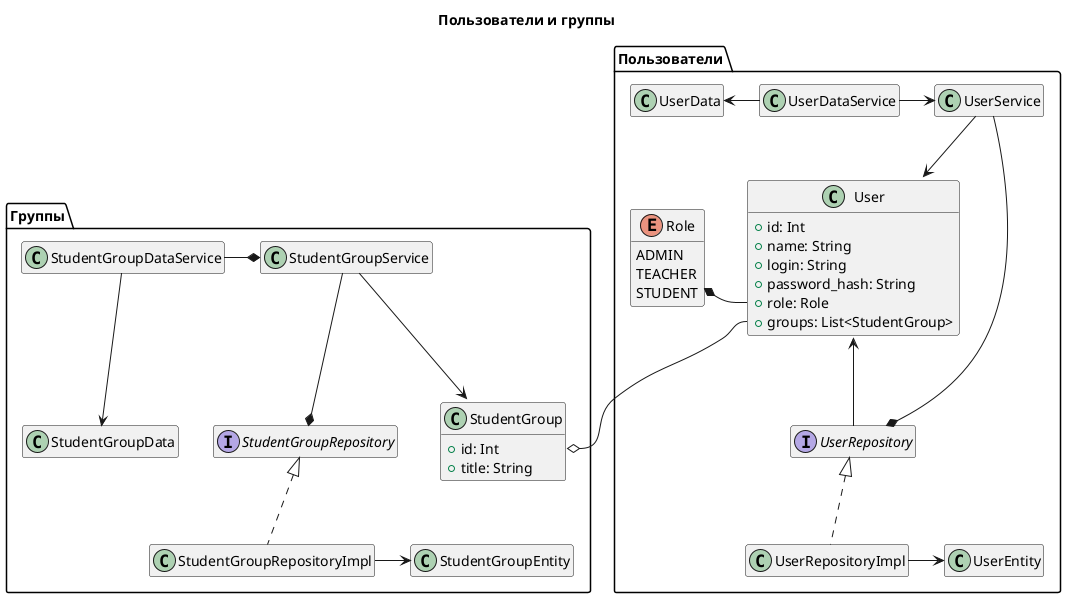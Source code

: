 @startuml

hide empty members
allowmixing

title "Пользователи и группы"

package "Группы" as groups {

    class StudentGroupService
    interface StudentGroupRepository

    class StudentGroup {
        + id: Int
        + title: String
    }


    StudentGroupService --> StudentGroup

    class StudentGroupRepositoryImpl implements StudentGroupRepository
    class StudentGroupEntity
    StudentGroupRepositoryImpl -> StudentGroupEntity

    StudentGroupService --* StudentGroupRepository

    class StudentGroupDataService
    StudentGroupDataService -* StudentGroupService
    class StudentGroupData
    StudentGroupDataService --> StudentGroupData

}

package "Пользователи" as users {

    class UserDataService
    class UserData

'    UserDataService --> UserData
    UserData <- UserDataService
    UserDataService -> UserService

    class UserService
    interface UserRepository

    class User {
        + id: Int
        + name: String
        + login: String
        + password_hash: String
        + role: Role
        + groups: List<StudentGroup>
    }

    enum Role {
        ADMIN
        TEACHER
        STUDENT
    }


    Role *- User::role
    User::groups --o groups.StudentGroup::id
    User <-- UserRepository

    class UserRepositoryImpl implements UserRepository
    class UserRepositoryImpl
    class UserEntity

    UserRepositoryImpl -> UserEntity

    UserService --* UserRepository
    UserService --> User


}

@enduml